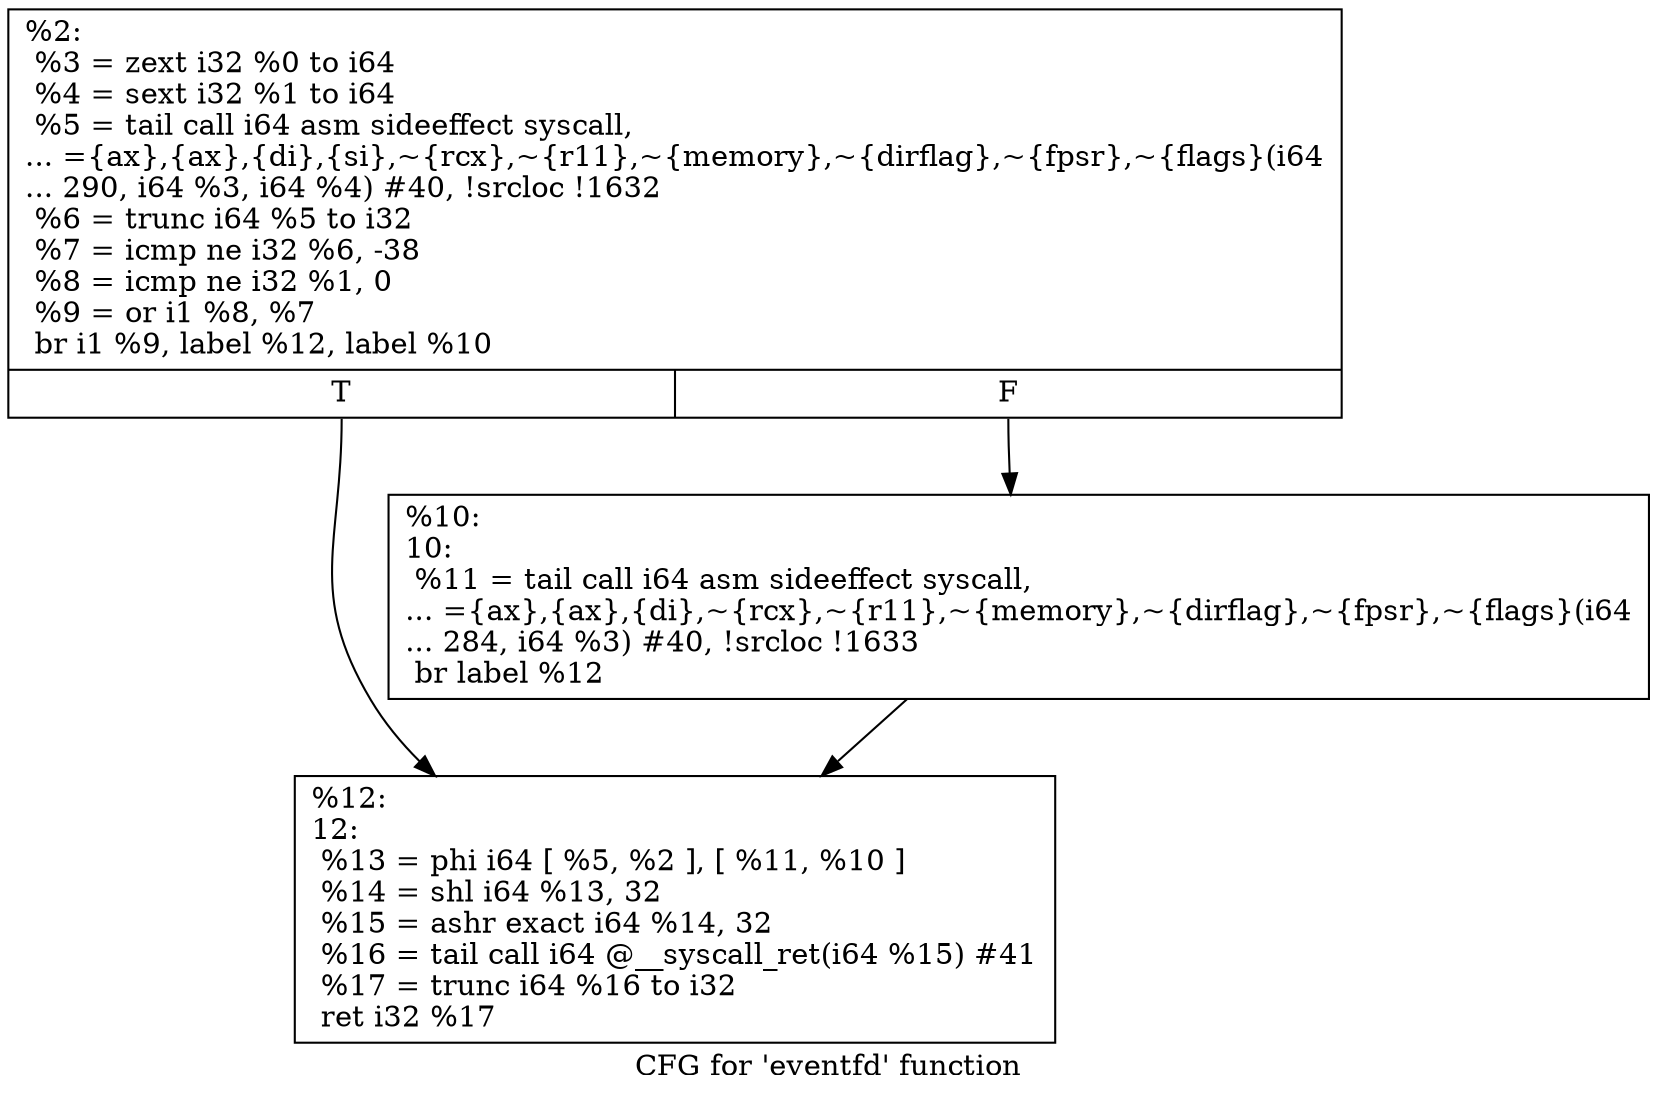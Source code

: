 digraph "CFG for 'eventfd' function" {
	label="CFG for 'eventfd' function";

	Node0x16bc7a0 [shape=record,label="{%2:\l  %3 = zext i32 %0 to i64\l  %4 = sext i32 %1 to i64\l  %5 = tail call i64 asm sideeffect syscall,\l... =\{ax\},\{ax\},\{di\},\{si\},~\{rcx\},~\{r11\},~\{memory\},~\{dirflag\},~\{fpsr\},~\{flags\}(i64\l... 290, i64 %3, i64 %4) #40, !srcloc !1632\l  %6 = trunc i64 %5 to i32\l  %7 = icmp ne i32 %6, -38\l  %8 = icmp ne i32 %1, 0\l  %9 = or i1 %8, %7\l  br i1 %9, label %12, label %10\l|{<s0>T|<s1>F}}"];
	Node0x16bc7a0:s0 -> Node0x16bc840;
	Node0x16bc7a0:s1 -> Node0x16bc7f0;
	Node0x16bc7f0 [shape=record,label="{%10:\l10:                                               \l  %11 = tail call i64 asm sideeffect syscall,\l... =\{ax\},\{ax\},\{di\},~\{rcx\},~\{r11\},~\{memory\},~\{dirflag\},~\{fpsr\},~\{flags\}(i64\l... 284, i64 %3) #40, !srcloc !1633\l  br label %12\l}"];
	Node0x16bc7f0 -> Node0x16bc840;
	Node0x16bc840 [shape=record,label="{%12:\l12:                                               \l  %13 = phi i64 [ %5, %2 ], [ %11, %10 ]\l  %14 = shl i64 %13, 32\l  %15 = ashr exact i64 %14, 32\l  %16 = tail call i64 @__syscall_ret(i64 %15) #41\l  %17 = trunc i64 %16 to i32\l  ret i32 %17\l}"];
}
